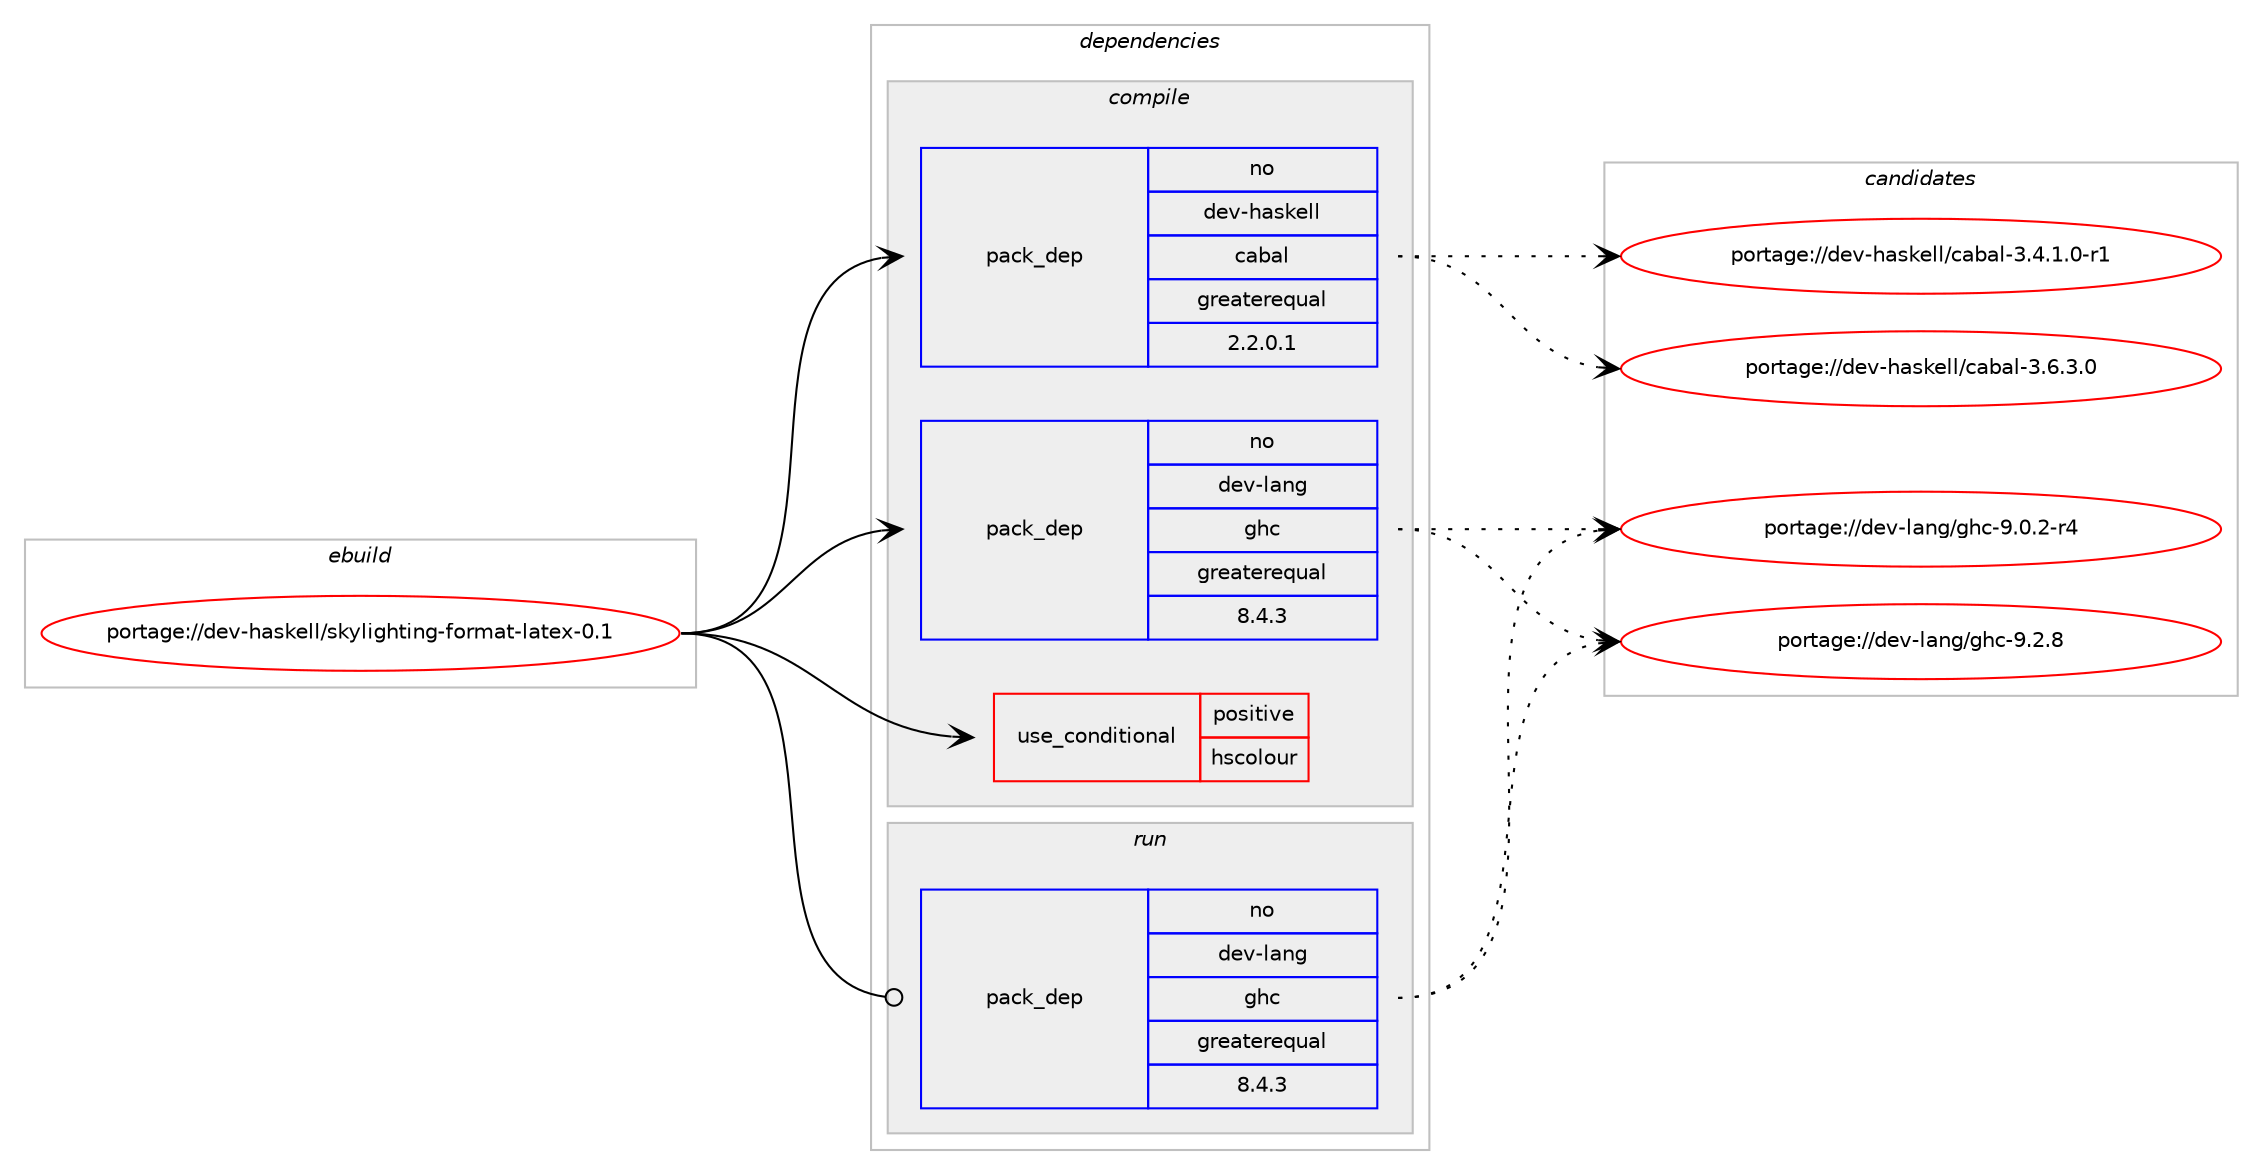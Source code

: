 digraph prolog {

# *************
# Graph options
# *************

newrank=true;
concentrate=true;
compound=true;
graph [rankdir=LR,fontname=Helvetica,fontsize=10,ranksep=1.5];#, ranksep=2.5, nodesep=0.2];
edge  [arrowhead=vee];
node  [fontname=Helvetica,fontsize=10];

# **********
# The ebuild
# **********

subgraph cluster_leftcol {
color=gray;
rank=same;
label=<<i>ebuild</i>>;
id [label="portage://dev-haskell/skylighting-format-latex-0.1", color=red, width=4, href="../dev-haskell/skylighting-format-latex-0.1.svg"];
}

# ****************
# The dependencies
# ****************

subgraph cluster_midcol {
color=gray;
label=<<i>dependencies</i>>;
subgraph cluster_compile {
fillcolor="#eeeeee";
style=filled;
label=<<i>compile</i>>;
subgraph cond20428 {
dependency43541 [label=<<TABLE BORDER="0" CELLBORDER="1" CELLSPACING="0" CELLPADDING="4"><TR><TD ROWSPAN="3" CELLPADDING="10">use_conditional</TD></TR><TR><TD>positive</TD></TR><TR><TD>hscolour</TD></TR></TABLE>>, shape=none, color=red];
# *** BEGIN UNKNOWN DEPENDENCY TYPE (TODO) ***
# dependency43541 -> package_dependency(portage://dev-haskell/skylighting-format-latex-0.1,install,no,dev-haskell,hscolour,none,[,,],[],[])
# *** END UNKNOWN DEPENDENCY TYPE (TODO) ***

}
id:e -> dependency43541:w [weight=20,style="solid",arrowhead="vee"];
subgraph pack22132 {
dependency43542 [label=<<TABLE BORDER="0" CELLBORDER="1" CELLSPACING="0" CELLPADDING="4" WIDTH="220"><TR><TD ROWSPAN="6" CELLPADDING="30">pack_dep</TD></TR><TR><TD WIDTH="110">no</TD></TR><TR><TD>dev-haskell</TD></TR><TR><TD>cabal</TD></TR><TR><TD>greaterequal</TD></TR><TR><TD>2.2.0.1</TD></TR></TABLE>>, shape=none, color=blue];
}
id:e -> dependency43542:w [weight=20,style="solid",arrowhead="vee"];
# *** BEGIN UNKNOWN DEPENDENCY TYPE (TODO) ***
# id -> package_dependency(portage://dev-haskell/skylighting-format-latex-0.1,install,no,dev-haskell,skylighting-core,none,[,,],any_same_slot,[use(optenable(profile),none)])
# *** END UNKNOWN DEPENDENCY TYPE (TODO) ***

subgraph pack22133 {
dependency43543 [label=<<TABLE BORDER="0" CELLBORDER="1" CELLSPACING="0" CELLPADDING="4" WIDTH="220"><TR><TD ROWSPAN="6" CELLPADDING="30">pack_dep</TD></TR><TR><TD WIDTH="110">no</TD></TR><TR><TD>dev-lang</TD></TR><TR><TD>ghc</TD></TR><TR><TD>greaterequal</TD></TR><TR><TD>8.4.3</TD></TR></TABLE>>, shape=none, color=blue];
}
id:e -> dependency43543:w [weight=20,style="solid",arrowhead="vee"];
}
subgraph cluster_compileandrun {
fillcolor="#eeeeee";
style=filled;
label=<<i>compile and run</i>>;
}
subgraph cluster_run {
fillcolor="#eeeeee";
style=filled;
label=<<i>run</i>>;
# *** BEGIN UNKNOWN DEPENDENCY TYPE (TODO) ***
# id -> package_dependency(portage://dev-haskell/skylighting-format-latex-0.1,run,no,dev-haskell,skylighting-core,none,[,,],any_same_slot,[use(optenable(profile),none)])
# *** END UNKNOWN DEPENDENCY TYPE (TODO) ***

subgraph pack22134 {
dependency43544 [label=<<TABLE BORDER="0" CELLBORDER="1" CELLSPACING="0" CELLPADDING="4" WIDTH="220"><TR><TD ROWSPAN="6" CELLPADDING="30">pack_dep</TD></TR><TR><TD WIDTH="110">no</TD></TR><TR><TD>dev-lang</TD></TR><TR><TD>ghc</TD></TR><TR><TD>greaterequal</TD></TR><TR><TD>8.4.3</TD></TR></TABLE>>, shape=none, color=blue];
}
id:e -> dependency43544:w [weight=20,style="solid",arrowhead="odot"];
# *** BEGIN UNKNOWN DEPENDENCY TYPE (TODO) ***
# id -> package_dependency(portage://dev-haskell/skylighting-format-latex-0.1,run,no,dev-lang,ghc,none,[,,],any_same_slot,[use(optenable(profile),none)])
# *** END UNKNOWN DEPENDENCY TYPE (TODO) ***

}
}

# **************
# The candidates
# **************

subgraph cluster_choices {
rank=same;
color=gray;
label=<<i>candidates</i>>;

subgraph choice22132 {
color=black;
nodesep=1;
choice1001011184510497115107101108108479997989710845514652464946484511449 [label="portage://dev-haskell/cabal-3.4.1.0-r1", color=red, width=4,href="../dev-haskell/cabal-3.4.1.0-r1.svg"];
choice100101118451049711510710110810847999798971084551465446514648 [label="portage://dev-haskell/cabal-3.6.3.0", color=red, width=4,href="../dev-haskell/cabal-3.6.3.0.svg"];
dependency43542:e -> choice1001011184510497115107101108108479997989710845514652464946484511449:w [style=dotted,weight="100"];
dependency43542:e -> choice100101118451049711510710110810847999798971084551465446514648:w [style=dotted,weight="100"];
}
subgraph choice22133 {
color=black;
nodesep=1;
choice100101118451089711010347103104994557464846504511452 [label="portage://dev-lang/ghc-9.0.2-r4", color=red, width=4,href="../dev-lang/ghc-9.0.2-r4.svg"];
choice10010111845108971101034710310499455746504656 [label="portage://dev-lang/ghc-9.2.8", color=red, width=4,href="../dev-lang/ghc-9.2.8.svg"];
dependency43543:e -> choice100101118451089711010347103104994557464846504511452:w [style=dotted,weight="100"];
dependency43543:e -> choice10010111845108971101034710310499455746504656:w [style=dotted,weight="100"];
}
subgraph choice22134 {
color=black;
nodesep=1;
choice100101118451089711010347103104994557464846504511452 [label="portage://dev-lang/ghc-9.0.2-r4", color=red, width=4,href="../dev-lang/ghc-9.0.2-r4.svg"];
choice10010111845108971101034710310499455746504656 [label="portage://dev-lang/ghc-9.2.8", color=red, width=4,href="../dev-lang/ghc-9.2.8.svg"];
dependency43544:e -> choice100101118451089711010347103104994557464846504511452:w [style=dotted,weight="100"];
dependency43544:e -> choice10010111845108971101034710310499455746504656:w [style=dotted,weight="100"];
}
}

}
